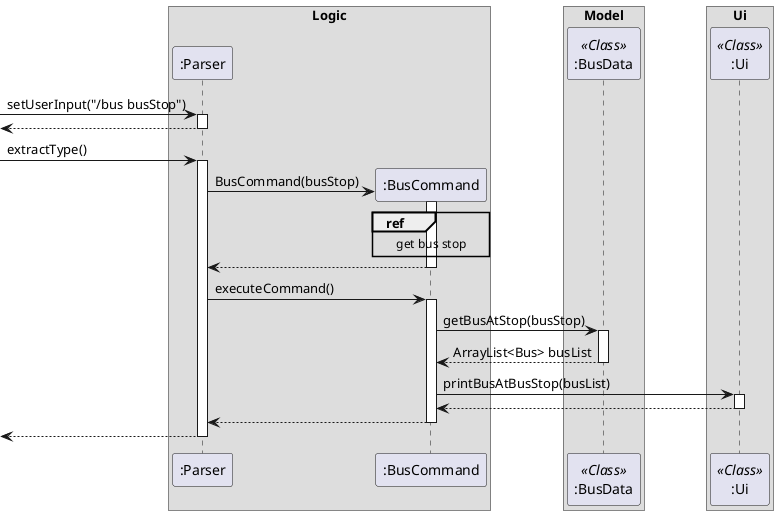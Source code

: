 @startuml
skinparam BoxPadding 30
box Logic
participant ":Parser"
participant ":BusCommand"
end box

box Model
participant ":BusData" <<Class>>
end box

box Ui
participant ":Ui" <<Class>>
end box

[-> ":Parser": setUserInput("/bus busStop")
activate ":Parser"
[<-- ":Parser"
deactivate ":Parser"

[-> ":Parser": extractType()
activate ":Parser"

create ":BusCommand"
":Parser" -> ":BusCommand": BusCommand(busStop)

activate ":BusCommand"
ref over ":BusCommand"
get bus stop
end
":BusCommand" --> ":Parser"
deactivate ":BusCommand"



":Parser" -> ":BusCommand": executeCommand()
activate ":BusCommand"

":BusCommand"->":BusData": getBusAtStop(busStop)
activate ":BusData"
":BusData" -->":BusCommand": ArrayList<Bus> busList
deactivate ":BusData"

":BusCommand"->":Ui": printBusAtBusStop(busList)
activate ":Ui"
":Ui"-->":BusCommand"
deactivate ":Ui"

":BusCommand"-->":Parser"
deactivate ":BusCommand"
[<-- ":Parser"
deactivate ":Parser"












@enduml